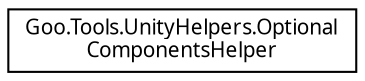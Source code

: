 digraph "Graphical Class Hierarchy"
{
 // LATEX_PDF_SIZE
  edge [fontname="Calibrii",fontsize="10",labelfontname="Calibrii",labelfontsize="10"];
  node [fontname="Calibrii",fontsize="10",shape=record];
  rankdir="LR";
  Node0 [label="Goo.Tools.UnityHelpers.Optional\lComponentsHelper",height=0.2,width=0.4,color="black", fillcolor="white", style="filled",URL="$dc/de5/classGoo_1_1Tools_1_1UnityHelpers_1_1OptionalComponentsHelper.html",tooltip=" "];
}
